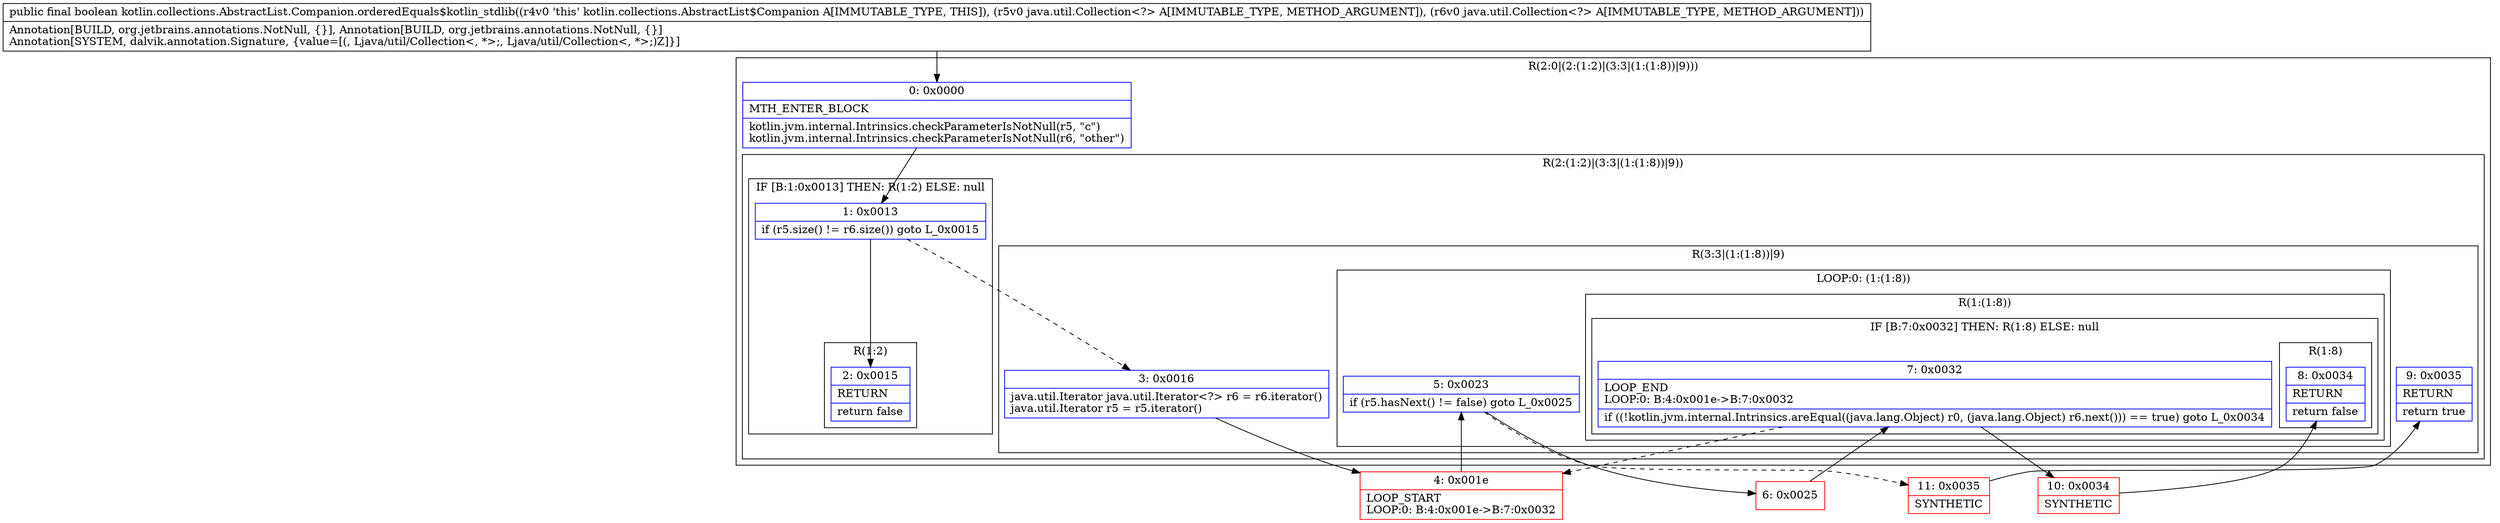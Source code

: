 digraph "CFG forkotlin.collections.AbstractList.Companion.orderedEquals$kotlin_stdlib(Ljava\/util\/Collection;Ljava\/util\/Collection;)Z" {
subgraph cluster_Region_1336081782 {
label = "R(2:0|(2:(1:2)|(3:3|(1:(1:8))|9)))";
node [shape=record,color=blue];
Node_0 [shape=record,label="{0\:\ 0x0000|MTH_ENTER_BLOCK\l|kotlin.jvm.internal.Intrinsics.checkParameterIsNotNull(r5, \"c\")\lkotlin.jvm.internal.Intrinsics.checkParameterIsNotNull(r6, \"other\")\l}"];
subgraph cluster_Region_1358684446 {
label = "R(2:(1:2)|(3:3|(1:(1:8))|9))";
node [shape=record,color=blue];
subgraph cluster_IfRegion_259141408 {
label = "IF [B:1:0x0013] THEN: R(1:2) ELSE: null";
node [shape=record,color=blue];
Node_1 [shape=record,label="{1\:\ 0x0013|if (r5.size() != r6.size()) goto L_0x0015\l}"];
subgraph cluster_Region_1417505633 {
label = "R(1:2)";
node [shape=record,color=blue];
Node_2 [shape=record,label="{2\:\ 0x0015|RETURN\l|return false\l}"];
}
}
subgraph cluster_Region_620333055 {
label = "R(3:3|(1:(1:8))|9)";
node [shape=record,color=blue];
Node_3 [shape=record,label="{3\:\ 0x0016|java.util.Iterator java.util.Iterator\<?\> r6 = r6.iterator()\ljava.util.Iterator r5 = r5.iterator()\l}"];
subgraph cluster_LoopRegion_208434645 {
label = "LOOP:0: (1:(1:8))";
node [shape=record,color=blue];
Node_5 [shape=record,label="{5\:\ 0x0023|if (r5.hasNext() != false) goto L_0x0025\l}"];
subgraph cluster_Region_51414615 {
label = "R(1:(1:8))";
node [shape=record,color=blue];
subgraph cluster_IfRegion_180805328 {
label = "IF [B:7:0x0032] THEN: R(1:8) ELSE: null";
node [shape=record,color=blue];
Node_7 [shape=record,label="{7\:\ 0x0032|LOOP_END\lLOOP:0: B:4:0x001e\-\>B:7:0x0032\l|if ((!kotlin.jvm.internal.Intrinsics.areEqual((java.lang.Object) r0, (java.lang.Object) r6.next())) == true) goto L_0x0034\l}"];
subgraph cluster_Region_495297082 {
label = "R(1:8)";
node [shape=record,color=blue];
Node_8 [shape=record,label="{8\:\ 0x0034|RETURN\l|return false\l}"];
}
}
}
}
Node_9 [shape=record,label="{9\:\ 0x0035|RETURN\l|return true\l}"];
}
}
}
Node_4 [shape=record,color=red,label="{4\:\ 0x001e|LOOP_START\lLOOP:0: B:4:0x001e\-\>B:7:0x0032\l}"];
Node_6 [shape=record,color=red,label="{6\:\ 0x0025}"];
Node_10 [shape=record,color=red,label="{10\:\ 0x0034|SYNTHETIC\l}"];
Node_11 [shape=record,color=red,label="{11\:\ 0x0035|SYNTHETIC\l}"];
MethodNode[shape=record,label="{public final boolean kotlin.collections.AbstractList.Companion.orderedEquals$kotlin_stdlib((r4v0 'this' kotlin.collections.AbstractList$Companion A[IMMUTABLE_TYPE, THIS]), (r5v0 java.util.Collection\<?\> A[IMMUTABLE_TYPE, METHOD_ARGUMENT]), (r6v0 java.util.Collection\<?\> A[IMMUTABLE_TYPE, METHOD_ARGUMENT]))  | Annotation[BUILD, org.jetbrains.annotations.NotNull, \{\}], Annotation[BUILD, org.jetbrains.annotations.NotNull, \{\}]\lAnnotation[SYSTEM, dalvik.annotation.Signature, \{value=[(, Ljava\/util\/Collection\<, *\>;, Ljava\/util\/Collection\<, *\>;)Z]\}]\l}"];
MethodNode -> Node_0;
Node_0 -> Node_1;
Node_1 -> Node_2;
Node_1 -> Node_3[style=dashed];
Node_3 -> Node_4;
Node_5 -> Node_6;
Node_5 -> Node_11[style=dashed];
Node_7 -> Node_4[style=dashed];
Node_7 -> Node_10;
Node_4 -> Node_5;
Node_6 -> Node_7;
Node_10 -> Node_8;
Node_11 -> Node_9;
}

